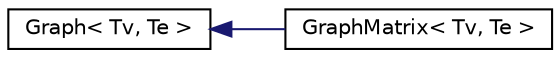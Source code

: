 digraph "Graphical Class Hierarchy"
{
 // LATEX_PDF_SIZE
  edge [fontname="Helvetica",fontsize="10",labelfontname="Helvetica",labelfontsize="10"];
  node [fontname="Helvetica",fontsize="10",shape=record];
  rankdir="LR";
  Node0 [label="Graph\< Tv, Te \>",height=0.2,width=0.4,color="black", fillcolor="white", style="filled",URL="$class_graph.html",tooltip="图的基类，声明一些基本操作，具体的图实现有邻接矩阵或者邻接表"];
  Node0 -> Node1 [dir="back",color="midnightblue",fontsize="10",style="solid",fontname="Helvetica"];
  Node1 [label="GraphMatrix\< Tv, Te \>",height=0.2,width=0.4,color="black", fillcolor="white", style="filled",URL="$class_graph_matrix.html",tooltip=" "];
}
